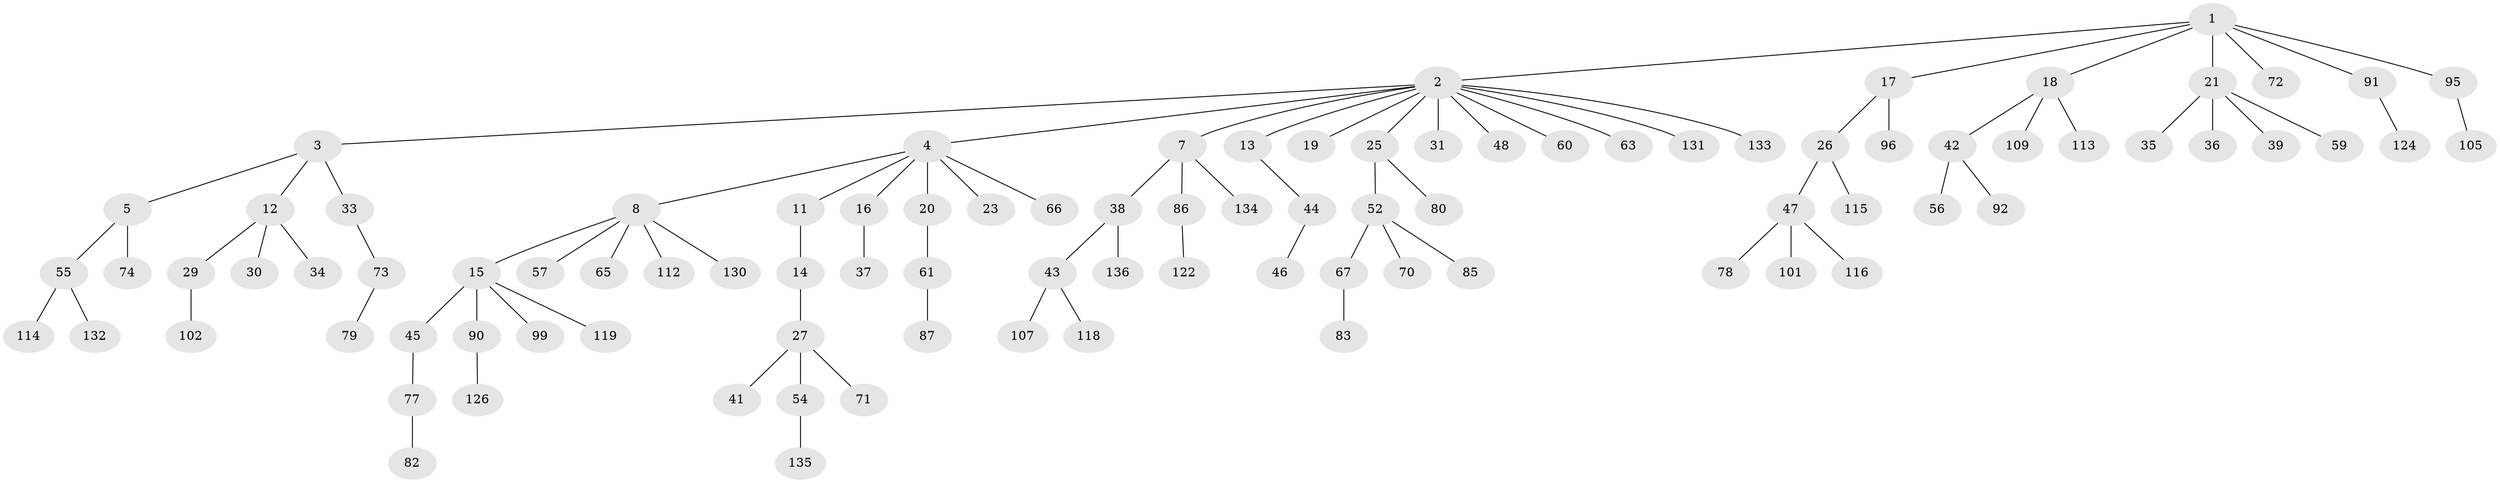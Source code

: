 // original degree distribution, {6: 0.007194244604316547, 10: 0.007194244604316547, 5: 0.03597122302158273, 7: 0.014388489208633094, 3: 0.1510791366906475, 4: 0.04316546762589928, 2: 0.22302158273381295, 1: 0.5179856115107914}
// Generated by graph-tools (version 1.1) at 2025/42/03/06/25 10:42:04]
// undirected, 94 vertices, 93 edges
graph export_dot {
graph [start="1"]
  node [color=gray90,style=filled];
  1 [super="+9"];
  2 [super="+6"];
  3 [super="+75"];
  4 [super="+10"];
  5 [super="+24"];
  7 [super="+28"];
  8 [super="+106"];
  11 [super="+50"];
  12;
  13 [super="+40"];
  14;
  15 [super="+58"];
  16 [super="+32"];
  17 [super="+89"];
  18 [super="+62"];
  19;
  20 [super="+93"];
  21 [super="+22"];
  23 [super="+129"];
  25 [super="+53"];
  26;
  27 [super="+104"];
  29 [super="+69"];
  30;
  31;
  33 [super="+76"];
  34;
  35;
  36;
  37 [super="+98"];
  38 [super="+117"];
  39;
  41 [super="+97"];
  42 [super="+49"];
  43 [super="+51"];
  44 [super="+127"];
  45 [super="+128"];
  46;
  47 [super="+110"];
  48 [super="+100"];
  52 [super="+64"];
  54;
  55 [super="+121"];
  56 [super="+68"];
  57;
  59;
  60 [super="+84"];
  61;
  63;
  65 [super="+94"];
  66 [super="+108"];
  67 [super="+81"];
  70;
  71;
  72;
  73;
  74 [super="+88"];
  77 [super="+103"];
  78;
  79 [super="+111"];
  80;
  82;
  83 [super="+123"];
  85;
  86 [super="+120"];
  87;
  90 [super="+137"];
  91 [super="+125"];
  92;
  95 [super="+139"];
  96;
  99;
  101;
  102;
  105;
  107;
  109;
  112 [super="+138"];
  113;
  114;
  115;
  116;
  118;
  119;
  122;
  124;
  126;
  130;
  131;
  132;
  133;
  134;
  135;
  136;
  1 -- 2;
  1 -- 17;
  1 -- 72;
  1 -- 91;
  1 -- 95;
  1 -- 18;
  1 -- 21;
  2 -- 3;
  2 -- 4;
  2 -- 7;
  2 -- 13;
  2 -- 25;
  2 -- 31;
  2 -- 60;
  2 -- 131;
  2 -- 48;
  2 -- 19;
  2 -- 133;
  2 -- 63;
  3 -- 5;
  3 -- 12;
  3 -- 33;
  4 -- 8;
  4 -- 16;
  4 -- 20;
  4 -- 23;
  4 -- 66;
  4 -- 11;
  5 -- 55;
  5 -- 74;
  7 -- 86;
  7 -- 134;
  7 -- 38;
  8 -- 15;
  8 -- 57;
  8 -- 65;
  8 -- 112;
  8 -- 130;
  11 -- 14;
  12 -- 29;
  12 -- 30;
  12 -- 34;
  13 -- 44;
  14 -- 27;
  15 -- 45;
  15 -- 99;
  15 -- 90;
  15 -- 119;
  16 -- 37;
  17 -- 26;
  17 -- 96;
  18 -- 42;
  18 -- 109;
  18 -- 113;
  20 -- 61;
  21 -- 35;
  21 -- 36;
  21 -- 39;
  21 -- 59;
  25 -- 52;
  25 -- 80;
  26 -- 47;
  26 -- 115;
  27 -- 41;
  27 -- 54;
  27 -- 71;
  29 -- 102;
  33 -- 73;
  38 -- 43;
  38 -- 136;
  42 -- 56;
  42 -- 92;
  43 -- 107;
  43 -- 118;
  44 -- 46;
  45 -- 77;
  47 -- 78;
  47 -- 101;
  47 -- 116;
  52 -- 67;
  52 -- 70;
  52 -- 85;
  54 -- 135;
  55 -- 114;
  55 -- 132;
  61 -- 87;
  67 -- 83;
  73 -- 79;
  77 -- 82;
  86 -- 122;
  90 -- 126;
  91 -- 124;
  95 -- 105;
}
